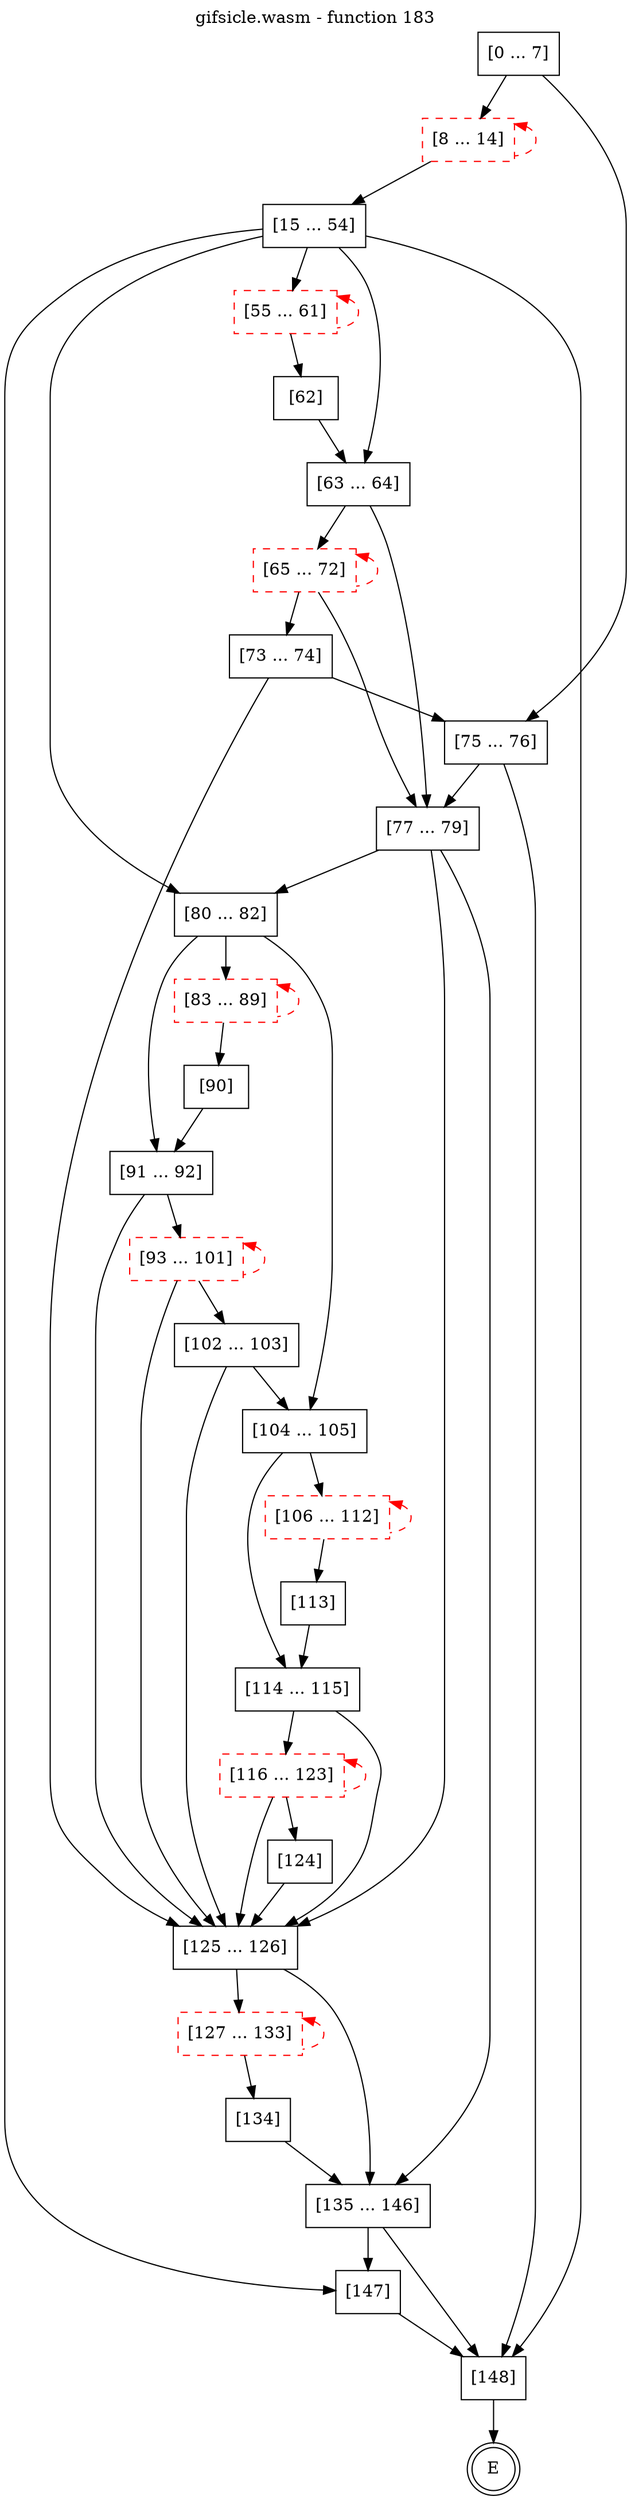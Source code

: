 digraph finite_state_machine {
    label = "gifsicle.wasm - function 183"
    labelloc =  t
    labelfontsize = 16
    labelfontcolor = black
    labelfontname = "Helvetica"
    node [shape = doublecircle]; E ;
    node [shape = box];
    node [shape=box, color=black, style=solid] 0[label="[0 ... 7]"]
    node [shape=box, color=red, style=dashed] 8[label="[8 ... 14]"]
    node [shape=box, color=black, style=solid] 15[label="[15 ... 54]"]
    node [shape=box, color=red, style=dashed] 55[label="[55 ... 61]"]
    node [shape=box, color=black, style=solid] 62[label="[62]"]
    node [shape=box, color=black, style=solid] 63[label="[63 ... 64]"]
    node [shape=box, color=red, style=dashed] 65[label="[65 ... 72]"]
    node [shape=box, color=black, style=solid] 73[label="[73 ... 74]"]
    node [shape=box, color=black, style=solid] 75[label="[75 ... 76]"]
    node [shape=box, color=black, style=solid] 77[label="[77 ... 79]"]
    node [shape=box, color=black, style=solid] 80[label="[80 ... 82]"]
    node [shape=box, color=red, style=dashed] 83[label="[83 ... 89]"]
    node [shape=box, color=black, style=solid] 90[label="[90]"]
    node [shape=box, color=black, style=solid] 91[label="[91 ... 92]"]
    node [shape=box, color=red, style=dashed] 93[label="[93 ... 101]"]
    node [shape=box, color=black, style=solid] 102[label="[102 ... 103]"]
    node [shape=box, color=black, style=solid] 104[label="[104 ... 105]"]
    node [shape=box, color=red, style=dashed] 106[label="[106 ... 112]"]
    node [shape=box, color=black, style=solid] 113[label="[113]"]
    node [shape=box, color=black, style=solid] 114[label="[114 ... 115]"]
    node [shape=box, color=red, style=dashed] 116[label="[116 ... 123]"]
    node [shape=box, color=black, style=solid] 124[label="[124]"]
    node [shape=box, color=black, style=solid] 125[label="[125 ... 126]"]
    node [shape=box, color=red, style=dashed] 127[label="[127 ... 133]"]
    node [shape=box, color=black, style=solid] 134[label="[134]"]
    node [shape=box, color=black, style=solid] 135[label="[135 ... 146]"]
    node [shape=box, color=black, style=solid] 147[label="[147]"]
    node [shape=box, color=black, style=solid] 148[label="[148]"]
    0 -> 8;
    0 -> 75;
    8 -> 15;
    8 -> 8[style="dashed" color="red" dir=back];
    15 -> 55;
    15 -> 63;
    15 -> 80;
    15 -> 147;
    15 -> 148;
    55 -> 62;
    55 -> 55[style="dashed" color="red" dir=back];
    62 -> 63;
    63 -> 65;
    63 -> 77;
    65 -> 73;
    65 -> 77;
    65 -> 65[style="dashed" color="red" dir=back];
    73 -> 75;
    73 -> 125;
    75 -> 77;
    75 -> 148;
    77 -> 80;
    77 -> 125;
    77 -> 135;
    80 -> 83;
    80 -> 91;
    80 -> 104;
    83 -> 90;
    83 -> 83[style="dashed" color="red" dir=back];
    90 -> 91;
    91 -> 93;
    91 -> 125;
    93 -> 102;
    93 -> 125;
    93 -> 93[style="dashed" color="red" dir=back];
    102 -> 104;
    102 -> 125;
    104 -> 106;
    104 -> 114;
    106 -> 113;
    106 -> 106[style="dashed" color="red" dir=back];
    113 -> 114;
    114 -> 116;
    114 -> 125;
    116 -> 124;
    116 -> 125;
    116 -> 116[style="dashed" color="red" dir=back];
    124 -> 125;
    125 -> 127;
    125 -> 135;
    127 -> 134;
    127 -> 127[style="dashed" color="red" dir=back];
    134 -> 135;
    135 -> 147;
    135 -> 148;
    147 -> 148;
    148 -> E;
}
